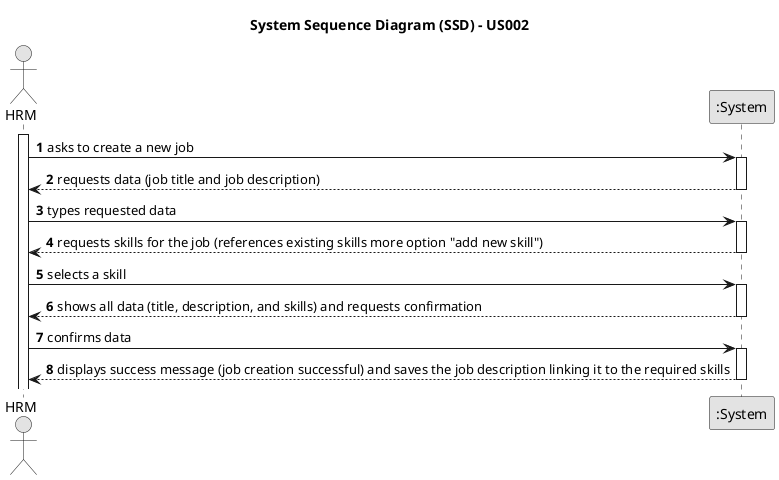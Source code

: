 @startuml
skinparam monochrome true
skinparam packageStyle rectangle
skinparam shadowing false

title System Sequence Diagram (SSD) - US002

autonumber

actor "HRM" as Employee
participant ":System" as System

activate Employee

    Employee -> System : asks to create a new job
    activate System

        System --> Employee : requests data (job title and job description)
    deactivate System

    Employee -> System : types requested data
    activate System

        System --> Employee : requests skills for the job (references existing skills more option "add new skill")
    deactivate System

    Employee -> System : selects a skill
    activate System

        System --> Employee : shows all data (title, description, and skills) and requests confirmation
    deactivate System

    Employee -> System : confirms data
    activate System

        System --> Employee : displays success message (job creation successful) and saves the job description linking it to the required skills
    deactivate System

@enduml